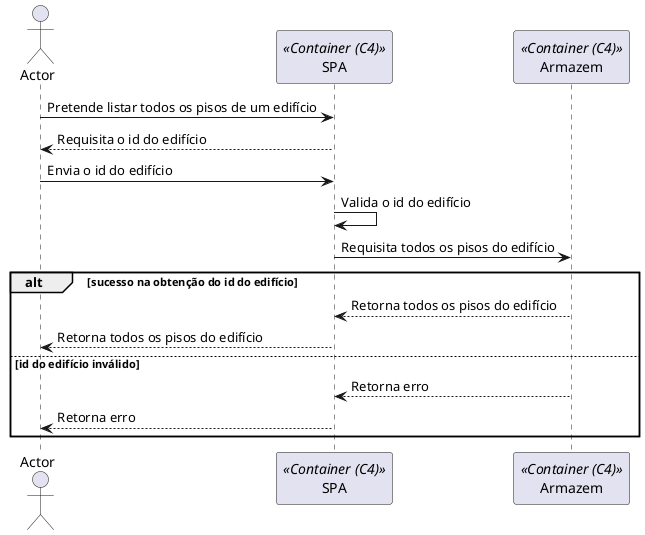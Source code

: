 @startuml

actor Actor as Actor
participant "SPA" as Container <<Container (C4)>>
participant "Armazem" as Armazem <<Container (C4)>>

Actor -> Container: Pretende listar todos os pisos de um edifício
Container --> Actor: Requisita o id do edifício

Actor -> Container: Envia o id do edifício
Container -> Container: Valida o id do edifício
    Container -> Armazem: Requisita todos os pisos do edifício

alt sucesso na obtenção do id do edifício
    Armazem --> Container: Retorna todos os pisos do edifício
    Container --> Actor: Retorna todos os pisos do edifício
else id do edifício inválido
    Armazem --> Container: Retorna erro
    Container --> Actor: Retorna erro
end

@enduml
